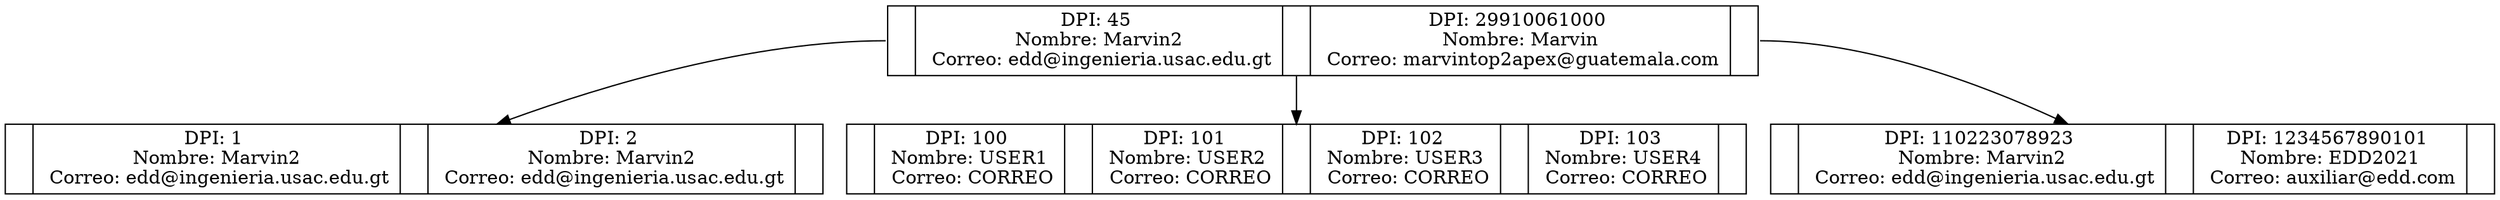 digraph G{
node[shape=record]
node0xc000156a80[label="<f0>|<f1>DPI: 45 \n Nombre: Marvin2 \n Correo: edd@ingenieria.usac.edu.gt |<f2>|<f3>DPI: 29910061000 \n Nombre: Marvin \n Correo: marvintop2apex@guatemala.com |<f4>"]
node0xc000156ba0[label="<f0>|<f1>DPI: 1 \n Nombre: Marvin2 \n Correo: edd@ingenieria.usac.edu.gt |<f2>|<f3>DPI: 2 \n Nombre: Marvin2 \n Correo: edd@ingenieria.usac.edu.gt |<f4>"]
node0xc000156a80:f0->node0xc000156ba0
node0xc000156c00[label="<f0>|<f1>DPI: 100 \n Nombre: USER1 \n Correo: CORREO |<f2>|<f3>DPI: 101 \n Nombre: USER2 \n Correo: CORREO |<f4>|<f5>DPI: 102 \n Nombre: USER3 \n Correo: CORREO |<f6>|<f7>DPI: 103 \n Nombre: USER4 \n Correo: CORREO |<f8>"]
node0xc000156a80:f2->node0xc000156c00
node0xc000156ae0[label="<f0>|<f1>DPI: 110223078923 \n Nombre: Marvin2 \n Correo: edd@ingenieria.usac.edu.gt |<f2>|<f3>DPI: 1234567890101 \n Nombre:  EDD2021 \n Correo:  auxiliar@edd.com |<f4>"]
node0xc000156a80:f4->node0xc000156ae0
}